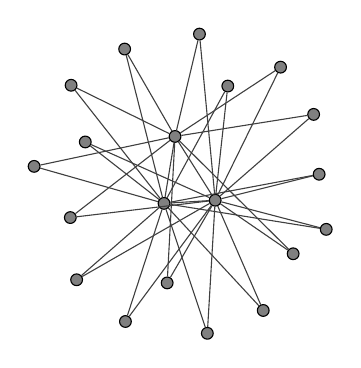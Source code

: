 \begin{tikzpicture}[scale=1]
  \tikzstyle{every node}=[draw,circle,fill=gray,inner sep=1.5]
  \path (3.5,8.69) node [] (v0) {};
  \path (2.99,9.5) node [] (v1) {};
  \path (3.4,7.0) node [] (v10) {};
  \path (2.89,7.64) node [] (v11) {};
  \path (1.66,8.47) node [] (v12) {};
  \path (4.82,9.02) node [] (v13) {};
  \path (4.75,9.78) node [] (v14) {};
  \path (3.66,10.14) node [] (v15) {};
  \path (4.11,7.29) node [] (v16) {};
  \path (1.2,9.12) node [] (v17) {};
  \path (4.49,8.01) node [] (v18) {};
  \path (2.35,10.61) node [] (v19) {};
  \path (2.85,8.65) node [] (v2) {};
  \path (3.3,10.8) node [] (v3) {};
  \path (4.33,10.38) node [] (v4) {};
  \path (1.85,9.43) node [] (v5) {};
  \path (1.74,7.68) node [] (v6) {};
  \path (4.91,8.32) node [] (v7) {};
  \path (2.36,7.15) node [] (v8) {};
  \path (1.67,10.15) node [] (v9) {};
  \tikzstyle{every path}=[];
  \draw [darkgray] (v0)--(v1);
  \draw [darkgray] (v0)--(v2);
  \draw [darkgray] (v0)--(v3);
  \draw [darkgray] (v0)--(v4);
  \draw [darkgray] (v0)--(v5);
  \draw [darkgray] (v0)--(v6);
  \draw [darkgray] (v0)--(v7);
  \draw [darkgray] (v0)--(v8);
  \draw [darkgray] (v0)--(v10);
  \draw [darkgray] (v0)--(v11);
  \draw [darkgray] (v0)--(v12);
  \draw [darkgray] (v0)--(v13);
  \draw [darkgray] (v0)--(v14);
  \draw [darkgray] (v0)--(v15);
  \draw [darkgray] (v0)--(v16);
  \draw [darkgray] (v0)--(v18);
  \draw [darkgray] (v1)--(v2);
  \draw [darkgray] (v1)--(v3);
  \draw [darkgray] (v1)--(v4);
  \draw [darkgray] (v1)--(v11);
  \draw [darkgray] (v1)--(v12);
  \draw [darkgray] (v1)--(v14);
  \draw [darkgray] (v1)--(v18);
  \draw [darkgray] (v1)--(v9);
  \draw [darkgray] (v1)--(v17);
  \draw [darkgray] (v1)--(v19);
  \draw [darkgray] (v2)--(v5);
  \draw [darkgray] (v2)--(v6);
  \draw [darkgray] (v2)--(v7);
  \draw [darkgray] (v2)--(v8);
  \draw [darkgray] (v2)--(v10);
  \draw [darkgray] (v2)--(v13);
  \draw [darkgray] (v2)--(v15);
  \draw [darkgray] (v2)--(v16);
  \draw [darkgray] (v2)--(v9);
  \draw [darkgray] (v2)--(v17);
  \draw [darkgray] (v2)--(v19);
\end{tikzpicture}
